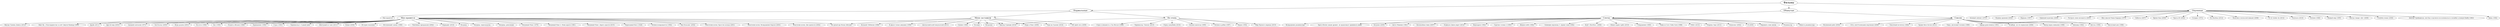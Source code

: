 digraph G {
	Фильмы [fontsize=26];

	Нормальные [fontsize=22];
		"Мне нравится" [fontsize=20];
		"Меня заставили" [fontsize=20];
		"Не очень" [fontsize=20];
	Ебанутые [fontsize=22];
		Слегка [fontsize=20];
		Совсем [fontsize=20];
	Охуенные [fontsize=22];

	Фильмы -> Нормальные;
		Нормальные -> "Мне нравятся";
		Нормальные -> "Меня заставили";
		Нормальные -> "Не очень";
	Фильмы -> Ебанутые;
		Ебанутые -> Слегка;
		Ебанутые -> Совсем;
	Фильмы -> Охуенные;

	"Меня заставили" -> "500 дней лета (2009)";
	"Мне нравится" -> "Безумный Макс (1979)";
	"Мне нравится" -> "Безумный Макс 2: Воин дороги (1981)";
	"Мне нравится" -> "Безумный Макс: Дорога ярости (2015)";
	"Мне нравится" -> "Пароходный билл (1928)";
	"Меня заставили" -> "Большой Лебовски (1998)";
	"Мне нравится" -> "Бэтмен возвращается (1992)";
	"Не очень" -> "Бэтмен навсегда (1995)";
	"Не очень" -> "Бэтмен и робин (1997)";
	"Меня заставили" -> "В джазе только девушки (1959)";
	"Мне нравится" -> "Ван Хельсинг (2004)";
	"Мне нравится" -> "Властелин колец: Братство кольца (2001)";
	"Мне нравится" -> "Властелин колец: Возвращение Короля (2003)";
	"Мне нравится" -> "Властелин колец: Две крепости (2002)";
	"Мне нравится" -> "Внутри Льюина Дэвиса (2012)";
	"Мне нравится" -> "Вонг Фу, с благодарностью за всё! Джули Ньюмар (1995)";
	"Не очень" -> "Ворон (1994)";
	"Меня заставили" -> "Далласский клуб покупателей (2013)";
	"Мне нравится" -> "Драйв (2011)";
	"Мне нравится" -> "Другой мир (2003)";
	"Мне нравится" -> "Заводной апельсин (1971)";
	"Мне нравится" -> "Зов Ктулху (2005)";
	"Мне нравится" -> "Игры разума (2001)";
	"Мне нравится" -> "На игле (1996)";
	"Не очень" -> "Мир Юрского периода (2015)";
	"Мне нравится" -> "Оно (1990)";
	"Мне нравится" -> "Планета обезьян (1968)";
	"Мне нравится" -> "Привидение (1990)";
	"Меня заставили" -> "Сияние (1980)";
	"Мне нравится" -> "Страх (1983)";
	"Не очень" -> "Страх и ненависть в Лас-Вегасе (1998)";
	"Меня заставили" -> "Титаник";
	"Мне нравится" -> "Терминатор 2: Судный день";
	"Не очень" -> "Терминатор: Генезис (2015)";
	"Мне нравится" -> "Шепчущий во тьме (2011)";
	"Мне нравится" -> "Кэнди (2006)";
	"Мне нравится" -> "Не думай про белых обезъян";
	"Меня заставили" -> "Не думай про белых обезъян";
	"Мне нравится" -> "Истории подземки";
	"Меня заставили" -> "Метропия";
	"Меня заставили" -> "Мэри и Макс (2009)";
	"Мне нравится" -> "Изгоняющий заново (1990)";
	"Мне нравится" -> "Унесённые призраками (2002)";
	"Мне нравится" -> "Варкрафт (2016)";
	"Мне нравится" -> "Матрица";
	"Мне нравится" -> "Матрица: перезагрузка";
	"Мне нравится" -> "Матрица: революция";
	"Не очень" -> "Отряд самоубийц (2016)";
	"Меня заставили" -> "Чудо на Гудзоне (2016)";
	"Мне нравится" -> "Доктор Стрендж (2016)";
	"Не очень" -> "Доктор Стрендж (2016)";
	"Меня заставили" -> "Доктор Стрендж (2016)";

	Слегка -> "Ангел Мщения (1981)";
	Слегка -> "Беспокойная Анна (2007)";
	Слегка -> "В финале Джон умрет (2012)";
	Слегка -> "Видеодром (1982)";
	Слегка -> "Горячие головы 2 (1993)";
	Слегка -> "Жидкое небо (1982)";
	Слегка -> "Зловещие мертвецы 3: Армия тьмы (1992)";
	Слегка -> "Клуб «Shortbus» (2006)";
	Слегка -> "Новые парни турбо (2010)";
	Слегка -> "Отвращение (1965)";
	Слегка -> "Панк из Солт-Лейк-Сити (1998)";
	Слегка -> "Робот (2010)";
	Слегка -> "Теорема Зеро (2013)";
	Слегка -> "Техносекс (2002)";
	Слегка -> "Я (2009)";
	Слегка -> "Пережить свою жизнь";
	Слегка -> "Реаниматор";
	Слегка -> "Невеста реаниматора";
	Слегка -> "Возвращение реаниматора";
	Слегка -> "Труп в белом саване дрожит, но продолжает принимать ванну";
	Слегка -> "Безумие (2005)";

	Совсем -> "Бисер перед свиньями (1999)";
	Совсем -> "Декодер (1984)";
	Совсем -> "Догола (1999)";
	Совсем -> "Кислотный дом (1998)";
	Совсем -> "Малиновый рейх (2004)";
	Совсем -> "Отто, или В компании мертвецов (2008)";
	Совсем -> "Токсичный мститель (1984)";
	Совсем -> "Трудно быть Богом (2013)";
	Совсем -> "Тэцуо, железный человек (1989)";
	Совсем -> "Эдвард руки-пенисы (1991)";
	Совсем -> "Я киборг, но это нормально (2006)";

	Охуенные -> "Бэтмен (1966)";
	Охуенные -> "Водный мир (1995)";
	Охуенные -> "Всегда говори «ДА» (2008)";
	Охуенные -> "Голубой утенок (2006)";
	Охуенные -> "Доктор Стрейнджлав, или Как я научился не волноваться и полюбил атомную бомбу (1963)";
	Охуенные -> "Дюна (1984)";
	Охуенные -> "Зеленый сойлент (1973)";
	Охуенные -> "Машина времени (2002)";
	Охуенные -> "Нирвана (1997)";
	Охуенные -> "Одинокий мужчина (2009)";
	Охуенные -> "Растрать свою молодость (2003)";
	Охуенные -> "Шоу ужасов Рокки Хоррора (1975)";
	Охуенные -> "Сибилла (2007)";
	Охуенные -> "Время Евы (2009)";
	Охуенные -> "Трасса 60 (2002)";
	Охуенные -> "Солярис (1972)";
	Охуенные -> "Ex Machina (2014)";
	Охуенные -> "Мальчик в полосатой пижаме (2008)";
	Охуенные -> "Er ist wieder da (2014)";
	Охуенные -> "Расплата (2016)";
}
